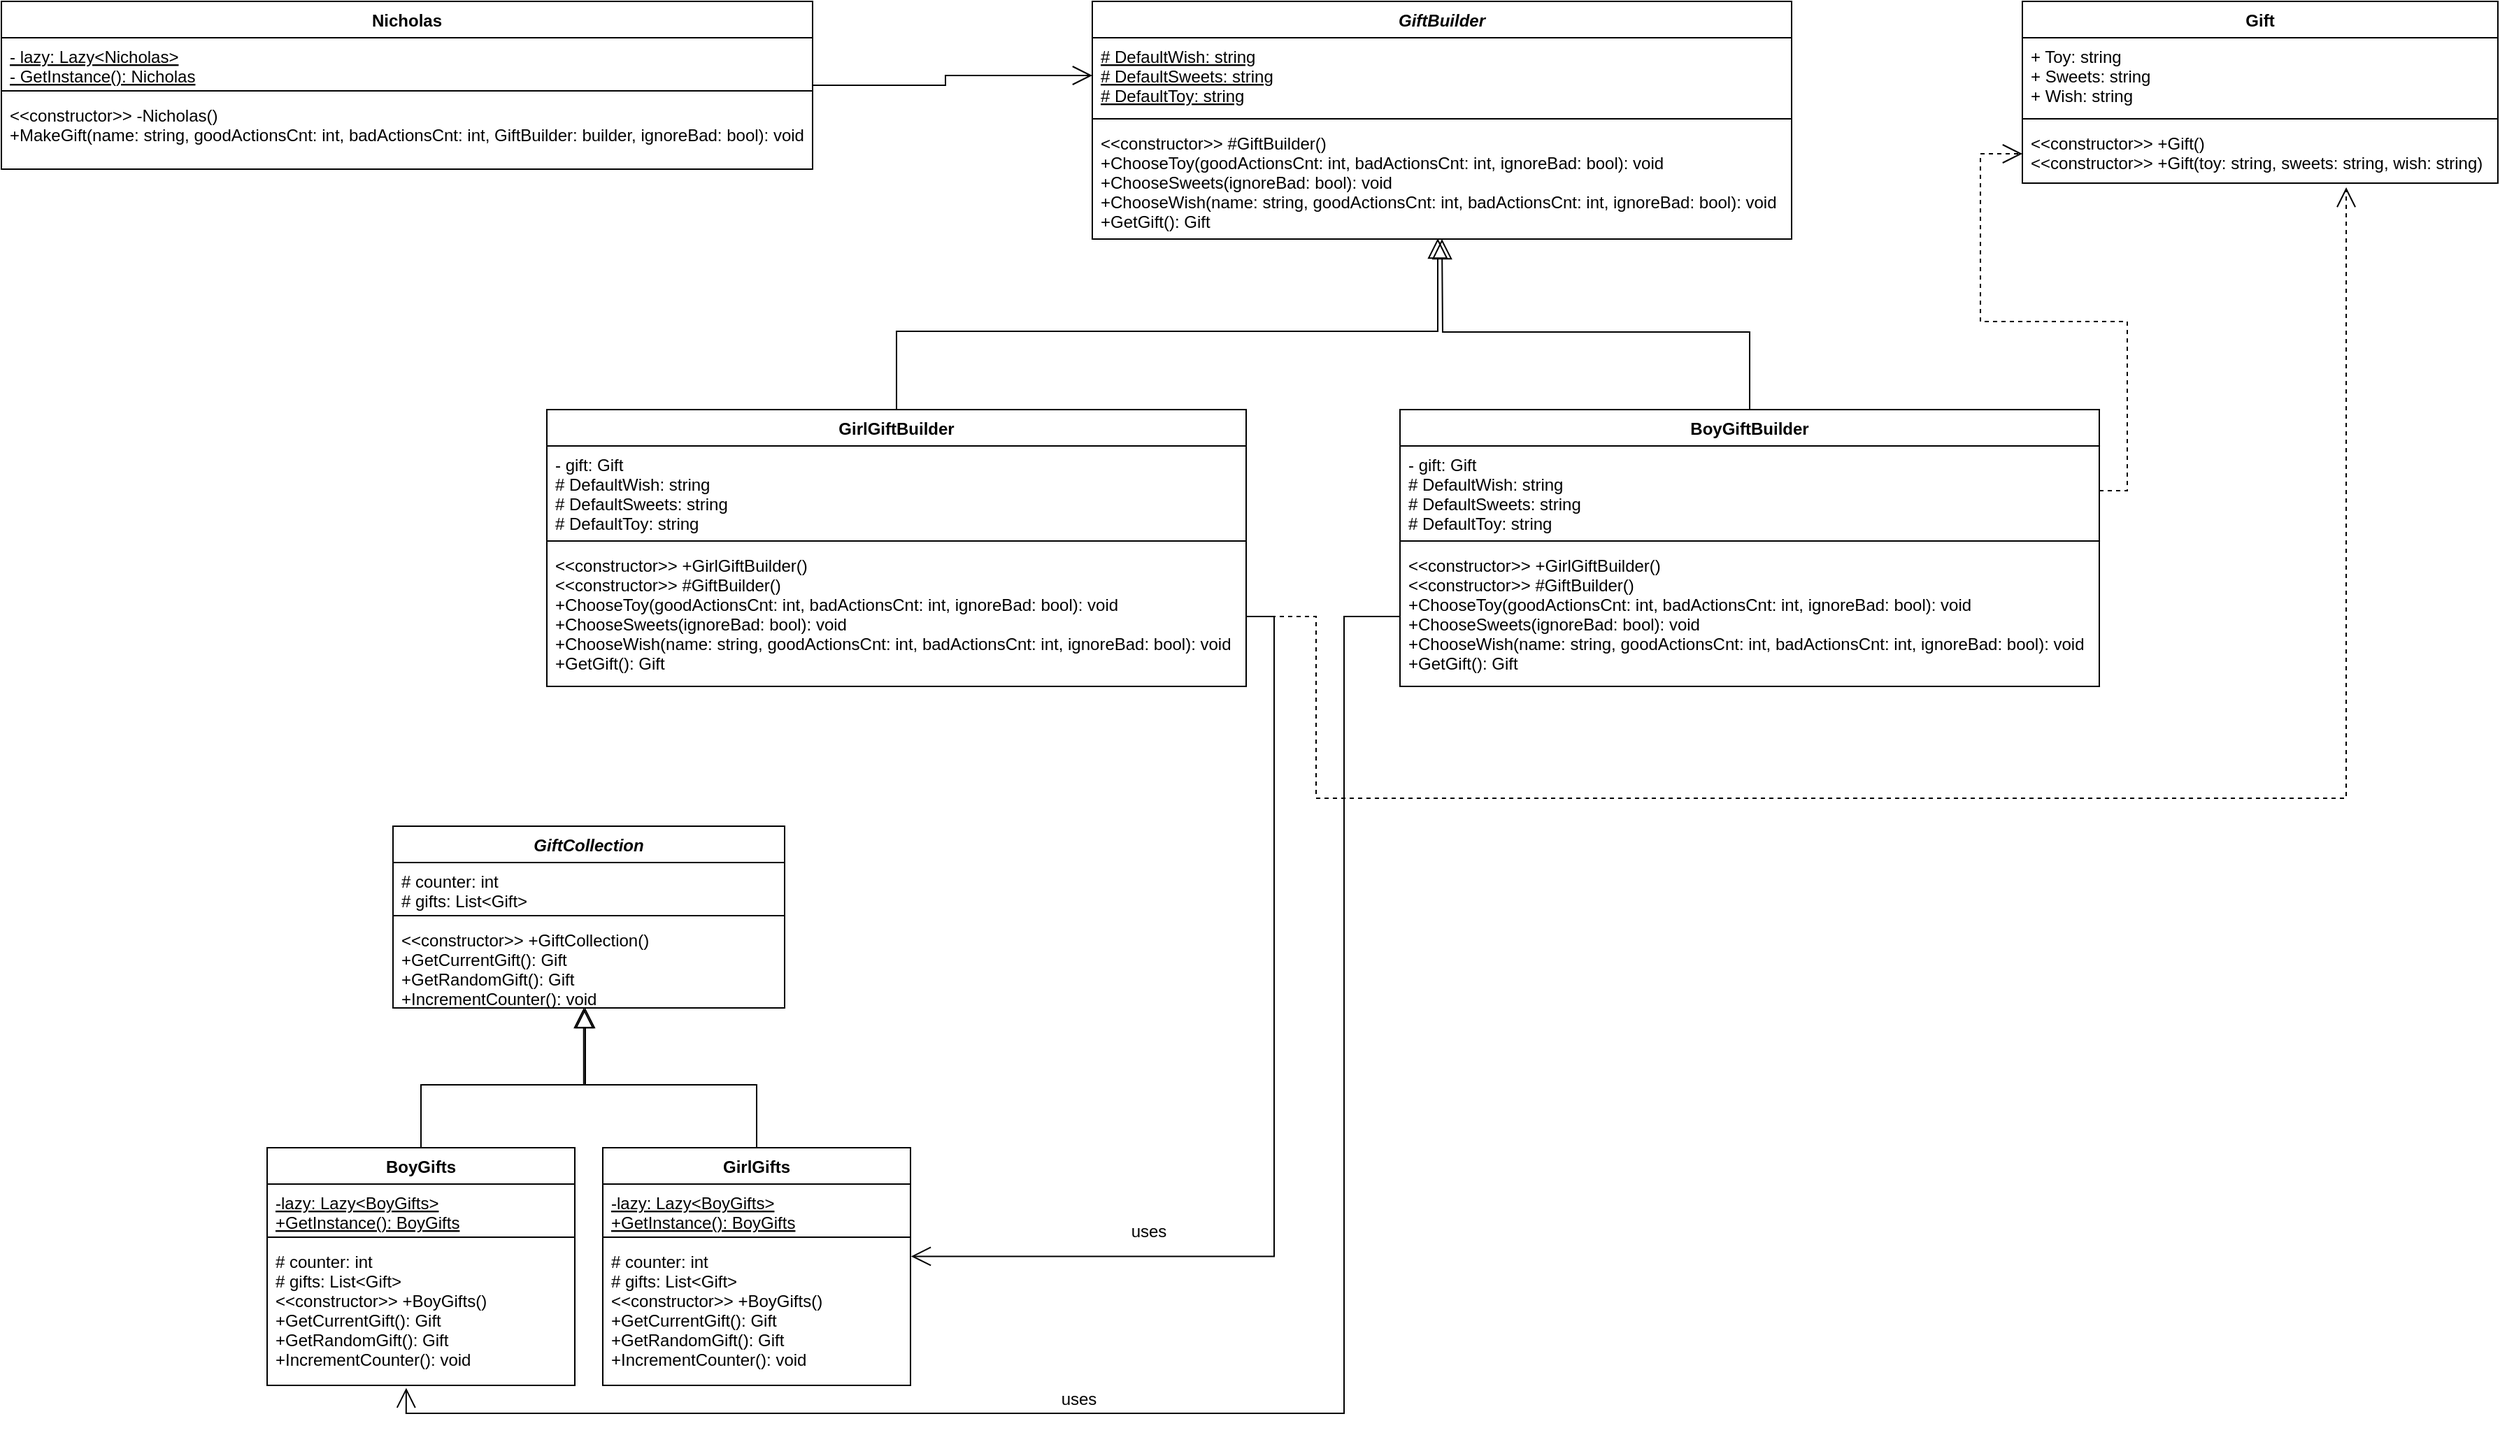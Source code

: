 <mxfile version="15.4.0" type="device"><diagram id="0_Pe5IaOWK3prhrcY5-4" name="Page-1"><mxGraphModel dx="1673" dy="967" grid="1" gridSize="10" guides="1" tooltips="1" connect="1" arrows="1" fold="1" page="1" pageScale="1" pageWidth="850" pageHeight="1100" math="0" shadow="0"><root><mxCell id="0"/><mxCell id="1" parent="0"/><mxCell id="8BfMaKfr21ZCz4keG313-20" style="edgeStyle=orthogonalEdgeStyle;rounded=0;orthogonalLoop=1;jettySize=auto;html=1;endArrow=open;endFill=0;endSize=12;" edge="1" parent="1" source="8BfMaKfr21ZCz4keG313-1" target="8BfMaKfr21ZCz4keG313-6"><mxGeometry relative="1" as="geometry"/></mxCell><mxCell id="8BfMaKfr21ZCz4keG313-1" value="Nicholas" style="swimlane;fontStyle=1;align=center;verticalAlign=top;childLayout=stackLayout;horizontal=1;startSize=26;horizontalStack=0;resizeParent=1;resizeParentMax=0;resizeLast=0;collapsible=1;marginBottom=0;" vertex="1" parent="1"><mxGeometry x="340" y="60" width="580" height="120" as="geometry"/></mxCell><mxCell id="8BfMaKfr21ZCz4keG313-2" value="- lazy: Lazy&lt;Nicholas&gt;&#10;- GetInstance(): Nicholas" style="text;strokeColor=none;fillColor=none;align=left;verticalAlign=top;spacingLeft=4;spacingRight=4;overflow=hidden;rotatable=0;points=[[0,0.5],[1,0.5]];portConstraint=eastwest;fontStyle=4" vertex="1" parent="8BfMaKfr21ZCz4keG313-1"><mxGeometry y="26" width="580" height="34" as="geometry"/></mxCell><mxCell id="8BfMaKfr21ZCz4keG313-3" value="" style="line;strokeWidth=1;fillColor=none;align=left;verticalAlign=middle;spacingTop=-1;spacingLeft=3;spacingRight=3;rotatable=0;labelPosition=right;points=[];portConstraint=eastwest;" vertex="1" parent="8BfMaKfr21ZCz4keG313-1"><mxGeometry y="60" width="580" height="8" as="geometry"/></mxCell><mxCell id="8BfMaKfr21ZCz4keG313-4" value="&lt;&lt;constructor&gt;&gt; -Nicholas()&#10;+MakeGift(name: string, goodActionsCnt: int, badActionsCnt: int, GiftBuilder: builder, ignoreBad: bool): void" style="text;strokeColor=none;fillColor=none;align=left;verticalAlign=top;spacingLeft=4;spacingRight=4;overflow=hidden;rotatable=0;points=[[0,0.5],[1,0.5]];portConstraint=eastwest;" vertex="1" parent="8BfMaKfr21ZCz4keG313-1"><mxGeometry y="68" width="580" height="52" as="geometry"/></mxCell><mxCell id="8BfMaKfr21ZCz4keG313-5" value="GiftBuilder" style="swimlane;fontStyle=3;align=center;verticalAlign=top;childLayout=stackLayout;horizontal=1;startSize=26;horizontalStack=0;resizeParent=1;resizeParentMax=0;resizeLast=0;collapsible=1;marginBottom=0;" vertex="1" parent="1"><mxGeometry x="1120" y="60" width="500" height="170" as="geometry"/></mxCell><mxCell id="8BfMaKfr21ZCz4keG313-6" value="# DefaultWish: string&#10;# DefaultSweets: string&#10;# DefaultToy: string" style="text;strokeColor=none;fillColor=none;align=left;verticalAlign=top;spacingLeft=4;spacingRight=4;overflow=hidden;rotatable=0;points=[[0,0.5],[1,0.5]];portConstraint=eastwest;fontStyle=4" vertex="1" parent="8BfMaKfr21ZCz4keG313-5"><mxGeometry y="26" width="500" height="54" as="geometry"/></mxCell><mxCell id="8BfMaKfr21ZCz4keG313-7" value="" style="line;strokeWidth=1;fillColor=none;align=left;verticalAlign=middle;spacingTop=-1;spacingLeft=3;spacingRight=3;rotatable=0;labelPosition=right;points=[];portConstraint=eastwest;" vertex="1" parent="8BfMaKfr21ZCz4keG313-5"><mxGeometry y="80" width="500" height="8" as="geometry"/></mxCell><mxCell id="8BfMaKfr21ZCz4keG313-8" value="&lt;&lt;constructor&gt;&gt; #GiftBuilder()&#10;+ChooseToy(goodActionsCnt: int, badActionsCnt: int, ignoreBad: bool): void&#10;+ChooseSweets(ignoreBad: bool): void&#10;+ChooseWish(name: string, goodActionsCnt: int, badActionsCnt: int, ignoreBad: bool): void&#10;+GetGift(): Gift" style="text;strokeColor=none;fillColor=none;align=left;verticalAlign=top;spacingLeft=4;spacingRight=4;overflow=hidden;rotatable=0;points=[[0,0.5],[1,0.5]];portConstraint=eastwest;" vertex="1" parent="8BfMaKfr21ZCz4keG313-5"><mxGeometry y="88" width="500" height="82" as="geometry"/></mxCell><mxCell id="8BfMaKfr21ZCz4keG313-18" style="edgeStyle=orthogonalEdgeStyle;rounded=0;orthogonalLoop=1;jettySize=auto;html=1;entryX=0.494;entryY=0.994;entryDx=0;entryDy=0;entryPerimeter=0;endArrow=block;endFill=0;endSize=12;" edge="1" parent="1" source="8BfMaKfr21ZCz4keG313-10" target="8BfMaKfr21ZCz4keG313-8"><mxGeometry relative="1" as="geometry"/></mxCell><mxCell id="8BfMaKfr21ZCz4keG313-10" value="GirlGiftBuilder" style="swimlane;fontStyle=1;align=center;verticalAlign=top;childLayout=stackLayout;horizontal=1;startSize=26;horizontalStack=0;resizeParent=1;resizeParentMax=0;resizeLast=0;collapsible=1;marginBottom=0;" vertex="1" parent="1"><mxGeometry x="730" y="352" width="500" height="198" as="geometry"/></mxCell><mxCell id="8BfMaKfr21ZCz4keG313-11" value="- gift: Gift&#10;# DefaultWish: string&#10;# DefaultSweets: string&#10;# DefaultToy: string" style="text;strokeColor=none;fillColor=none;align=left;verticalAlign=top;spacingLeft=4;spacingRight=4;overflow=hidden;rotatable=0;points=[[0,0.5],[1,0.5]];portConstraint=eastwest;" vertex="1" parent="8BfMaKfr21ZCz4keG313-10"><mxGeometry y="26" width="500" height="64" as="geometry"/></mxCell><mxCell id="8BfMaKfr21ZCz4keG313-12" value="" style="line;strokeWidth=1;fillColor=none;align=left;verticalAlign=middle;spacingTop=-1;spacingLeft=3;spacingRight=3;rotatable=0;labelPosition=right;points=[];portConstraint=eastwest;" vertex="1" parent="8BfMaKfr21ZCz4keG313-10"><mxGeometry y="90" width="500" height="8" as="geometry"/></mxCell><mxCell id="8BfMaKfr21ZCz4keG313-13" value="&lt;&lt;constructor&gt;&gt; +GirlGiftBuilder()&#10;&lt;&lt;constructor&gt;&gt; #GiftBuilder()&#10;+ChooseToy(goodActionsCnt: int, badActionsCnt: int, ignoreBad: bool): void&#10;+ChooseSweets(ignoreBad: bool): void&#10;+ChooseWish(name: string, goodActionsCnt: int, badActionsCnt: int, ignoreBad: bool): void&#10;+GetGift(): Gift" style="text;strokeColor=none;fillColor=none;align=left;verticalAlign=top;spacingLeft=4;spacingRight=4;overflow=hidden;rotatable=0;points=[[0,0.5],[1,0.5]];portConstraint=eastwest;" vertex="1" parent="8BfMaKfr21ZCz4keG313-10"><mxGeometry y="98" width="500" height="100" as="geometry"/></mxCell><mxCell id="8BfMaKfr21ZCz4keG313-19" style="edgeStyle=orthogonalEdgeStyle;rounded=0;orthogonalLoop=1;jettySize=auto;html=1;endArrow=block;endFill=0;endSize=12;" edge="1" parent="1" source="8BfMaKfr21ZCz4keG313-14"><mxGeometry relative="1" as="geometry"><mxPoint x="1370.0" y="230" as="targetPoint"/></mxGeometry></mxCell><mxCell id="8BfMaKfr21ZCz4keG313-14" value="BoyGiftBuilder" style="swimlane;fontStyle=1;align=center;verticalAlign=top;childLayout=stackLayout;horizontal=1;startSize=26;horizontalStack=0;resizeParent=1;resizeParentMax=0;resizeLast=0;collapsible=1;marginBottom=0;" vertex="1" parent="1"><mxGeometry x="1340" y="352" width="500" height="198" as="geometry"/></mxCell><mxCell id="8BfMaKfr21ZCz4keG313-15" value="- gift: Gift&#10;# DefaultWish: string&#10;# DefaultSweets: string&#10;# DefaultToy: string" style="text;strokeColor=none;fillColor=none;align=left;verticalAlign=top;spacingLeft=4;spacingRight=4;overflow=hidden;rotatable=0;points=[[0,0.5],[1,0.5]];portConstraint=eastwest;" vertex="1" parent="8BfMaKfr21ZCz4keG313-14"><mxGeometry y="26" width="500" height="64" as="geometry"/></mxCell><mxCell id="8BfMaKfr21ZCz4keG313-16" value="" style="line;strokeWidth=1;fillColor=none;align=left;verticalAlign=middle;spacingTop=-1;spacingLeft=3;spacingRight=3;rotatable=0;labelPosition=right;points=[];portConstraint=eastwest;" vertex="1" parent="8BfMaKfr21ZCz4keG313-14"><mxGeometry y="90" width="500" height="8" as="geometry"/></mxCell><mxCell id="8BfMaKfr21ZCz4keG313-17" value="&lt;&lt;constructor&gt;&gt; +GirlGiftBuilder()&#10;&lt;&lt;constructor&gt;&gt; #GiftBuilder()&#10;+ChooseToy(goodActionsCnt: int, badActionsCnt: int, ignoreBad: bool): void&#10;+ChooseSweets(ignoreBad: bool): void&#10;+ChooseWish(name: string, goodActionsCnt: int, badActionsCnt: int, ignoreBad: bool): void&#10;+GetGift(): Gift" style="text;strokeColor=none;fillColor=none;align=left;verticalAlign=top;spacingLeft=4;spacingRight=4;overflow=hidden;rotatable=0;points=[[0,0.5],[1,0.5]];portConstraint=eastwest;" vertex="1" parent="8BfMaKfr21ZCz4keG313-14"><mxGeometry y="98" width="500" height="100" as="geometry"/></mxCell><mxCell id="8BfMaKfr21ZCz4keG313-21" value="Gift" style="swimlane;fontStyle=1;align=center;verticalAlign=top;childLayout=stackLayout;horizontal=1;startSize=26;horizontalStack=0;resizeParent=1;resizeParentMax=0;resizeLast=0;collapsible=1;marginBottom=0;" vertex="1" parent="1"><mxGeometry x="1785" y="60" width="340" height="130" as="geometry"/></mxCell><mxCell id="8BfMaKfr21ZCz4keG313-22" value="+ Toy: string&#10;+ Sweets: string&#10;+ Wish: string" style="text;strokeColor=none;fillColor=none;align=left;verticalAlign=top;spacingLeft=4;spacingRight=4;overflow=hidden;rotatable=0;points=[[0,0.5],[1,0.5]];portConstraint=eastwest;" vertex="1" parent="8BfMaKfr21ZCz4keG313-21"><mxGeometry y="26" width="340" height="54" as="geometry"/></mxCell><mxCell id="8BfMaKfr21ZCz4keG313-23" value="" style="line;strokeWidth=1;fillColor=none;align=left;verticalAlign=middle;spacingTop=-1;spacingLeft=3;spacingRight=3;rotatable=0;labelPosition=right;points=[];portConstraint=eastwest;" vertex="1" parent="8BfMaKfr21ZCz4keG313-21"><mxGeometry y="80" width="340" height="8" as="geometry"/></mxCell><mxCell id="8BfMaKfr21ZCz4keG313-24" value="&lt;&lt;constructor&gt;&gt; +Gift()&#10;&lt;&lt;constructor&gt;&gt; +Gift(toy: string, sweets: string, wish: string)" style="text;strokeColor=none;fillColor=none;align=left;verticalAlign=top;spacingLeft=4;spacingRight=4;overflow=hidden;rotatable=0;points=[[0,0.5],[1,0.5]];portConstraint=eastwest;" vertex="1" parent="8BfMaKfr21ZCz4keG313-21"><mxGeometry y="88" width="340" height="42" as="geometry"/></mxCell><mxCell id="8BfMaKfr21ZCz4keG313-26" style="edgeStyle=orthogonalEdgeStyle;rounded=0;orthogonalLoop=1;jettySize=auto;html=1;dashed=1;endArrow=open;endFill=0;endSize=12;" edge="1" parent="1" source="8BfMaKfr21ZCz4keG313-15" target="8BfMaKfr21ZCz4keG313-24"><mxGeometry relative="1" as="geometry"/></mxCell><mxCell id="8BfMaKfr21ZCz4keG313-27" style="edgeStyle=orthogonalEdgeStyle;rounded=0;orthogonalLoop=1;jettySize=auto;html=1;dashed=1;endArrow=open;endFill=0;endSize=12;entryX=0.681;entryY=1.071;entryDx=0;entryDy=0;entryPerimeter=0;" edge="1" parent="1" source="8BfMaKfr21ZCz4keG313-13" target="8BfMaKfr21ZCz4keG313-24"><mxGeometry relative="1" as="geometry"><mxPoint x="1290.0" y="630" as="targetPoint"/><Array as="points"><mxPoint x="1280" y="500"/><mxPoint x="1280" y="630"/><mxPoint x="2017" y="630"/></Array></mxGeometry></mxCell><mxCell id="8BfMaKfr21ZCz4keG313-28" value="GiftCollection" style="swimlane;fontStyle=3;align=center;verticalAlign=top;childLayout=stackLayout;horizontal=1;startSize=26;horizontalStack=0;resizeParent=1;resizeParentMax=0;resizeLast=0;collapsible=1;marginBottom=0;" vertex="1" parent="1"><mxGeometry x="620" y="650" width="280" height="130" as="geometry"/></mxCell><mxCell id="8BfMaKfr21ZCz4keG313-29" value="# counter: int&#10;# gifts: List&lt;Gift&gt;" style="text;strokeColor=none;fillColor=none;align=left;verticalAlign=top;spacingLeft=4;spacingRight=4;overflow=hidden;rotatable=0;points=[[0,0.5],[1,0.5]];portConstraint=eastwest;" vertex="1" parent="8BfMaKfr21ZCz4keG313-28"><mxGeometry y="26" width="280" height="34" as="geometry"/></mxCell><mxCell id="8BfMaKfr21ZCz4keG313-30" value="" style="line;strokeWidth=1;fillColor=none;align=left;verticalAlign=middle;spacingTop=-1;spacingLeft=3;spacingRight=3;rotatable=0;labelPosition=right;points=[];portConstraint=eastwest;" vertex="1" parent="8BfMaKfr21ZCz4keG313-28"><mxGeometry y="60" width="280" height="8" as="geometry"/></mxCell><mxCell id="8BfMaKfr21ZCz4keG313-31" value="&lt;&lt;constructor&gt;&gt; +GiftCollection()&#10;+GetCurrentGift(): Gift&#10;+GetRandomGift(): Gift&#10;+IncrementCounter(): void" style="text;strokeColor=none;fillColor=none;align=left;verticalAlign=top;spacingLeft=4;spacingRight=4;overflow=hidden;rotatable=0;points=[[0,0.5],[1,0.5]];portConstraint=eastwest;" vertex="1" parent="8BfMaKfr21ZCz4keG313-28"><mxGeometry y="68" width="280" height="62" as="geometry"/></mxCell><mxCell id="8BfMaKfr21ZCz4keG313-41" style="edgeStyle=orthogonalEdgeStyle;rounded=0;orthogonalLoop=1;jettySize=auto;html=1;entryX=0.491;entryY=1.001;entryDx=0;entryDy=0;entryPerimeter=0;endArrow=block;endFill=0;endSize=12;" edge="1" parent="1" source="8BfMaKfr21ZCz4keG313-32" target="8BfMaKfr21ZCz4keG313-31"><mxGeometry relative="1" as="geometry"/></mxCell><mxCell id="8BfMaKfr21ZCz4keG313-32" value="BoyGifts" style="swimlane;fontStyle=1;align=center;verticalAlign=top;childLayout=stackLayout;horizontal=1;startSize=26;horizontalStack=0;resizeParent=1;resizeParentMax=0;resizeLast=0;collapsible=1;marginBottom=0;" vertex="1" parent="1"><mxGeometry x="530" y="880" width="220" height="170" as="geometry"/></mxCell><mxCell id="8BfMaKfr21ZCz4keG313-33" value="-lazy: Lazy&lt;BoyGifts&gt;&#10;+GetInstance(): BoyGifts" style="text;strokeColor=none;fillColor=none;align=left;verticalAlign=top;spacingLeft=4;spacingRight=4;overflow=hidden;rotatable=0;points=[[0,0.5],[1,0.5]];portConstraint=eastwest;fontStyle=4" vertex="1" parent="8BfMaKfr21ZCz4keG313-32"><mxGeometry y="26" width="220" height="34" as="geometry"/></mxCell><mxCell id="8BfMaKfr21ZCz4keG313-34" value="" style="line;strokeWidth=1;fillColor=none;align=left;verticalAlign=middle;spacingTop=-1;spacingLeft=3;spacingRight=3;rotatable=0;labelPosition=right;points=[];portConstraint=eastwest;" vertex="1" parent="8BfMaKfr21ZCz4keG313-32"><mxGeometry y="60" width="220" height="8" as="geometry"/></mxCell><mxCell id="8BfMaKfr21ZCz4keG313-35" value="# counter: int&#10;# gifts: List&lt;Gift&gt;&#10;&lt;&lt;constructor&gt;&gt; +BoyGifts()&#10;+GetCurrentGift(): Gift&#10;+GetRandomGift(): Gift&#10;+IncrementCounter(): void" style="text;strokeColor=none;fillColor=none;align=left;verticalAlign=top;spacingLeft=4;spacingRight=4;overflow=hidden;rotatable=0;points=[[0,0.5],[1,0.5]];portConstraint=eastwest;" vertex="1" parent="8BfMaKfr21ZCz4keG313-32"><mxGeometry y="68" width="220" height="102" as="geometry"/></mxCell><mxCell id="8BfMaKfr21ZCz4keG313-40" style="edgeStyle=orthogonalEdgeStyle;rounded=0;orthogonalLoop=1;jettySize=auto;html=1;entryX=0.487;entryY=1.001;entryDx=0;entryDy=0;entryPerimeter=0;endArrow=block;endFill=0;endSize=12;" edge="1" parent="1" source="8BfMaKfr21ZCz4keG313-36" target="8BfMaKfr21ZCz4keG313-31"><mxGeometry relative="1" as="geometry"/></mxCell><mxCell id="8BfMaKfr21ZCz4keG313-36" value="GirlGifts" style="swimlane;fontStyle=1;align=center;verticalAlign=top;childLayout=stackLayout;horizontal=1;startSize=26;horizontalStack=0;resizeParent=1;resizeParentMax=0;resizeLast=0;collapsible=1;marginBottom=0;" vertex="1" parent="1"><mxGeometry x="770" y="880" width="220" height="170" as="geometry"/></mxCell><mxCell id="8BfMaKfr21ZCz4keG313-37" value="-lazy: Lazy&lt;BoyGifts&gt;&#10;+GetInstance(): BoyGifts" style="text;strokeColor=none;fillColor=none;align=left;verticalAlign=top;spacingLeft=4;spacingRight=4;overflow=hidden;rotatable=0;points=[[0,0.5],[1,0.5]];portConstraint=eastwest;fontStyle=4" vertex="1" parent="8BfMaKfr21ZCz4keG313-36"><mxGeometry y="26" width="220" height="34" as="geometry"/></mxCell><mxCell id="8BfMaKfr21ZCz4keG313-38" value="" style="line;strokeWidth=1;fillColor=none;align=left;verticalAlign=middle;spacingTop=-1;spacingLeft=3;spacingRight=3;rotatable=0;labelPosition=right;points=[];portConstraint=eastwest;" vertex="1" parent="8BfMaKfr21ZCz4keG313-36"><mxGeometry y="60" width="220" height="8" as="geometry"/></mxCell><mxCell id="8BfMaKfr21ZCz4keG313-39" value="# counter: int&#10;# gifts: List&lt;Gift&gt;&#10;&lt;&lt;constructor&gt;&gt; +BoyGifts()&#10;+GetCurrentGift(): Gift&#10;+GetRandomGift(): Gift&#10;+IncrementCounter(): void" style="text;strokeColor=none;fillColor=none;align=left;verticalAlign=top;spacingLeft=4;spacingRight=4;overflow=hidden;rotatable=0;points=[[0,0.5],[1,0.5]];portConstraint=eastwest;" vertex="1" parent="8BfMaKfr21ZCz4keG313-36"><mxGeometry y="68" width="220" height="102" as="geometry"/></mxCell><mxCell id="8BfMaKfr21ZCz4keG313-42" style="edgeStyle=orthogonalEdgeStyle;rounded=0;orthogonalLoop=1;jettySize=auto;html=1;endArrow=open;endFill=0;endSize=12;entryX=1.002;entryY=0.095;entryDx=0;entryDy=0;entryPerimeter=0;" edge="1" parent="1" source="8BfMaKfr21ZCz4keG313-13" target="8BfMaKfr21ZCz4keG313-39"><mxGeometry relative="1" as="geometry"><mxPoint x="1250.0" y="1010" as="targetPoint"/><Array as="points"><mxPoint x="1250" y="500"/><mxPoint x="1250" y="958"/></Array></mxGeometry></mxCell><mxCell id="8BfMaKfr21ZCz4keG313-43" value="uses" style="text;html=1;align=center;verticalAlign=middle;resizable=0;points=[];autosize=1;strokeColor=none;fillColor=none;" vertex="1" parent="1"><mxGeometry x="1140" y="930" width="40" height="20" as="geometry"/></mxCell><mxCell id="8BfMaKfr21ZCz4keG313-44" style="edgeStyle=orthogonalEdgeStyle;rounded=0;orthogonalLoop=1;jettySize=auto;html=1;endArrow=open;endFill=0;endSize=12;entryX=0.452;entryY=1.018;entryDx=0;entryDy=0;entryPerimeter=0;" edge="1" parent="1" source="8BfMaKfr21ZCz4keG313-17" target="8BfMaKfr21ZCz4keG313-35"><mxGeometry relative="1" as="geometry"><mxPoint x="620" y="1070" as="targetPoint"/><Array as="points"><mxPoint x="1300" y="500"/><mxPoint x="1300" y="1070"/><mxPoint x="629" y="1070"/></Array></mxGeometry></mxCell><mxCell id="8BfMaKfr21ZCz4keG313-45" value="uses" style="text;html=1;align=center;verticalAlign=middle;resizable=0;points=[];autosize=1;strokeColor=none;fillColor=none;" vertex="1" parent="1"><mxGeometry x="1090" y="1050" width="40" height="20" as="geometry"/></mxCell></root></mxGraphModel></diagram></mxfile>